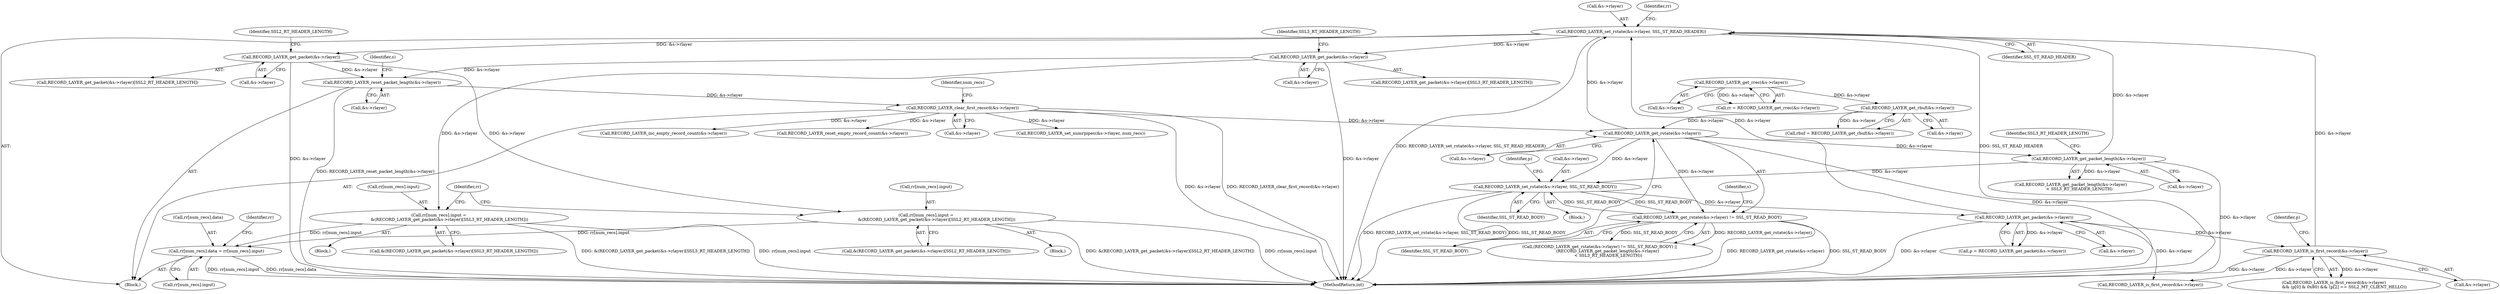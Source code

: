digraph "0_openssl_4ad93618d26a3ea23d36ad5498ff4f59eff3a4d2_1@pointer" {
"1000665" [label="(Call,rr[num_recs].data = rr[num_recs].input)"];
"1000635" [label="(Call,rr[num_recs].input =\n                &(RECORD_LAYER_get_packet(&s->rlayer)[SSL3_RT_HEADER_LENGTH]))"];
"1000643" [label="(Call,RECORD_LAYER_get_packet(&s->rlayer))"];
"1000604" [label="(Call,RECORD_LAYER_set_rstate(&s->rlayer, SSL_ST_READ_HEADER))"];
"1000200" [label="(Call,RECORD_LAYER_get_rstate(&s->rlayer))"];
"1000701" [label="(Call,RECORD_LAYER_clear_first_record(&s->rlayer))"];
"1000696" [label="(Call,RECORD_LAYER_reset_packet_length(&s->rlayer))"];
"1000627" [label="(Call,RECORD_LAYER_get_packet(&s->rlayer))"];
"1000173" [label="(Call,RECORD_LAYER_get_rbuf(&s->rlayer))"];
"1000166" [label="(Call,RECORD_LAYER_get_rrec(&s->rlayer))"];
"1000253" [label="(Call,RECORD_LAYER_is_first_record(&s->rlayer))"];
"1000242" [label="(Call,RECORD_LAYER_get_packet(&s->rlayer))"];
"1000234" [label="(Call,RECORD_LAYER_set_rstate(&s->rlayer, SSL_ST_READ_BODY))"];
"1000207" [label="(Call,RECORD_LAYER_get_packet_length(&s->rlayer))"];
"1000199" [label="(Call,RECORD_LAYER_get_rstate(&s->rlayer) != SSL_ST_READ_BODY)"];
"1000619" [label="(Call,rr[num_recs].input =\n                &(RECORD_LAYER_get_packet(&s->rlayer)[SSL2_RT_HEADER_LENGTH]))"];
"1000205" [label="(Identifier,SSL_ST_READ_BODY)"];
"1000201" [label="(Call,&s->rlayer)"];
"1000254" [label="(Call,&s->rlayer)"];
"1000671" [label="(Call,rr[num_recs].input)"];
"1000609" [label="(Identifier,SSL_ST_READ_HEADER)"];
"1000234" [label="(Call,RECORD_LAYER_set_rstate(&s->rlayer, SSL_ST_READ_BODY))"];
"1000702" [label="(Call,&s->rlayer)"];
"1000261" [label="(Identifier,p)"];
"1000701" [label="(Call,RECORD_LAYER_clear_first_record(&s->rlayer))"];
"1000208" [label="(Call,&s->rlayer)"];
"1000618" [label="(Block,)"];
"1000666" [label="(Call,rr[num_recs].data)"];
"1000196" [label="(Block,)"];
"1000253" [label="(Call,RECORD_LAYER_is_first_record(&s->rlayer))"];
"1000605" [label="(Call,&s->rlayer)"];
"1000604" [label="(Call,RECORD_LAYER_set_rstate(&s->rlayer, SSL_ST_READ_HEADER))"];
"1000174" [label="(Call,&s->rlayer)"];
"1000171" [label="(Call,rbuf = RECORD_LAYER_get_rbuf(&s->rlayer))"];
"1000166" [label="(Call,RECORD_LAYER_get_rrec(&s->rlayer))"];
"1000679" [label="(Identifier,rr)"];
"1001197" [label="(MethodReturn,int)"];
"1000206" [label="(Call,RECORD_LAYER_get_packet_length(&s->rlayer)\n             < SSL3_RT_HEADER_LENGTH)"];
"1000625" [label="(Call,&(RECORD_LAYER_get_packet(&s->rlayer)[SSL2_RT_HEADER_LENGTH]))"];
"1000241" [label="(Identifier,p)"];
"1000627" [label="(Call,RECORD_LAYER_get_packet(&s->rlayer))"];
"1000239" [label="(Identifier,SSL_ST_READ_BODY)"];
"1000704" [label="(Identifier,s)"];
"1000252" [label="(Call,RECORD_LAYER_is_first_record(&s->rlayer)\n                && (p[0] & 0x80) && (p[2] == SSL2_MT_CLIENT_HELLO))"];
"1000200" [label="(Call,RECORD_LAYER_get_rstate(&s->rlayer))"];
"1000636" [label="(Call,rr[num_recs].input)"];
"1001181" [label="(Call,RECORD_LAYER_set_numrpipes(&s->rlayer, num_recs))"];
"1000235" [label="(Call,&s->rlayer)"];
"1000213" [label="(Block,)"];
"1000642" [label="(Call,RECORD_LAYER_get_packet(&s->rlayer)[SSL3_RT_HEADER_LENGTH])"];
"1000628" [label="(Call,&s->rlayer)"];
"1000697" [label="(Call,&s->rlayer)"];
"1000240" [label="(Call,p = RECORD_LAYER_get_packet(&s->rlayer))"];
"1000641" [label="(Call,&(RECORD_LAYER_get_packet(&s->rlayer)[SSL3_RT_HEADER_LENGTH]))"];
"1000620" [label="(Call,rr[num_recs].input)"];
"1001153" [label="(Call,RECORD_LAYER_inc_empty_record_count(&s->rlayer))"];
"1000635" [label="(Call,rr[num_recs].input =\n                &(RECORD_LAYER_get_packet(&s->rlayer)[SSL3_RT_HEADER_LENGTH]))"];
"1000243" [label="(Call,&s->rlayer)"];
"1000708" [label="(Identifier,num_recs)"];
"1000242" [label="(Call,RECORD_LAYER_get_packet(&s->rlayer))"];
"1000614" [label="(Identifier,rr)"];
"1000164" [label="(Call,rr = RECORD_LAYER_get_rrec(&s->rlayer))"];
"1000173" [label="(Call,RECORD_LAYER_get_rbuf(&s->rlayer))"];
"1000619" [label="(Call,rr[num_recs].input =\n                &(RECORD_LAYER_get_packet(&s->rlayer)[SSL2_RT_HEADER_LENGTH]))"];
"1000634" [label="(Block,)"];
"1000212" [label="(Identifier,SSL3_RT_HEADER_LENGTH)"];
"1000207" [label="(Call,RECORD_LAYER_get_packet_length(&s->rlayer))"];
"1000696" [label="(Call,RECORD_LAYER_reset_packet_length(&s->rlayer))"];
"1000455" [label="(Call,RECORD_LAYER_is_first_record(&s->rlayer))"];
"1000643" [label="(Call,RECORD_LAYER_get_packet(&s->rlayer))"];
"1000648" [label="(Identifier,SSL3_RT_HEADER_LENGTH)"];
"1000199" [label="(Call,RECORD_LAYER_get_rstate(&s->rlayer) != SSL_ST_READ_BODY)"];
"1000644" [label="(Call,&s->rlayer)"];
"1000198" [label="(Call,(RECORD_LAYER_get_rstate(&s->rlayer) != SSL_ST_READ_BODY) ||\n            (RECORD_LAYER_get_packet_length(&s->rlayer)\n             < SSL3_RT_HEADER_LENGTH))"];
"1000632" [label="(Identifier,SSL2_RT_HEADER_LENGTH)"];
"1000665" [label="(Call,rr[num_recs].data = rr[num_recs].input)"];
"1000653" [label="(Identifier,rr)"];
"1001176" [label="(Call,RECORD_LAYER_reset_empty_record_count(&s->rlayer))"];
"1000210" [label="(Identifier,s)"];
"1000626" [label="(Call,RECORD_LAYER_get_packet(&s->rlayer)[SSL2_RT_HEADER_LENGTH])"];
"1000167" [label="(Call,&s->rlayer)"];
"1000665" -> "1000196"  [label="AST: "];
"1000665" -> "1000671"  [label="CFG: "];
"1000666" -> "1000665"  [label="AST: "];
"1000671" -> "1000665"  [label="AST: "];
"1000679" -> "1000665"  [label="CFG: "];
"1000665" -> "1001197"  [label="DDG: rr[num_recs].input"];
"1000665" -> "1001197"  [label="DDG: rr[num_recs].data"];
"1000635" -> "1000665"  [label="DDG: rr[num_recs].input"];
"1000619" -> "1000665"  [label="DDG: rr[num_recs].input"];
"1000635" -> "1000634"  [label="AST: "];
"1000635" -> "1000641"  [label="CFG: "];
"1000636" -> "1000635"  [label="AST: "];
"1000641" -> "1000635"  [label="AST: "];
"1000653" -> "1000635"  [label="CFG: "];
"1000635" -> "1001197"  [label="DDG: &(RECORD_LAYER_get_packet(&s->rlayer)[SSL3_RT_HEADER_LENGTH])"];
"1000635" -> "1001197"  [label="DDG: rr[num_recs].input"];
"1000643" -> "1000635"  [label="DDG: &s->rlayer"];
"1000643" -> "1000642"  [label="AST: "];
"1000643" -> "1000644"  [label="CFG: "];
"1000644" -> "1000643"  [label="AST: "];
"1000648" -> "1000643"  [label="CFG: "];
"1000643" -> "1001197"  [label="DDG: &s->rlayer"];
"1000604" -> "1000643"  [label="DDG: &s->rlayer"];
"1000643" -> "1000696"  [label="DDG: &s->rlayer"];
"1000604" -> "1000196"  [label="AST: "];
"1000604" -> "1000609"  [label="CFG: "];
"1000605" -> "1000604"  [label="AST: "];
"1000609" -> "1000604"  [label="AST: "];
"1000614" -> "1000604"  [label="CFG: "];
"1000604" -> "1001197"  [label="DDG: RECORD_LAYER_set_rstate(&s->rlayer, SSL_ST_READ_HEADER)"];
"1000604" -> "1001197"  [label="DDG: SSL_ST_READ_HEADER"];
"1000200" -> "1000604"  [label="DDG: &s->rlayer"];
"1000253" -> "1000604"  [label="DDG: &s->rlayer"];
"1000207" -> "1000604"  [label="DDG: &s->rlayer"];
"1000242" -> "1000604"  [label="DDG: &s->rlayer"];
"1000604" -> "1000627"  [label="DDG: &s->rlayer"];
"1000200" -> "1000199"  [label="AST: "];
"1000200" -> "1000201"  [label="CFG: "];
"1000201" -> "1000200"  [label="AST: "];
"1000205" -> "1000200"  [label="CFG: "];
"1000200" -> "1001197"  [label="DDG: &s->rlayer"];
"1000200" -> "1000199"  [label="DDG: &s->rlayer"];
"1000701" -> "1000200"  [label="DDG: &s->rlayer"];
"1000173" -> "1000200"  [label="DDG: &s->rlayer"];
"1000200" -> "1000207"  [label="DDG: &s->rlayer"];
"1000200" -> "1000234"  [label="DDG: &s->rlayer"];
"1000701" -> "1000196"  [label="AST: "];
"1000701" -> "1000702"  [label="CFG: "];
"1000702" -> "1000701"  [label="AST: "];
"1000708" -> "1000701"  [label="CFG: "];
"1000701" -> "1001197"  [label="DDG: RECORD_LAYER_clear_first_record(&s->rlayer)"];
"1000701" -> "1001197"  [label="DDG: &s->rlayer"];
"1000696" -> "1000701"  [label="DDG: &s->rlayer"];
"1000701" -> "1001153"  [label="DDG: &s->rlayer"];
"1000701" -> "1001176"  [label="DDG: &s->rlayer"];
"1000701" -> "1001181"  [label="DDG: &s->rlayer"];
"1000696" -> "1000196"  [label="AST: "];
"1000696" -> "1000697"  [label="CFG: "];
"1000697" -> "1000696"  [label="AST: "];
"1000704" -> "1000696"  [label="CFG: "];
"1000696" -> "1001197"  [label="DDG: RECORD_LAYER_reset_packet_length(&s->rlayer)"];
"1000627" -> "1000696"  [label="DDG: &s->rlayer"];
"1000627" -> "1000626"  [label="AST: "];
"1000627" -> "1000628"  [label="CFG: "];
"1000628" -> "1000627"  [label="AST: "];
"1000632" -> "1000627"  [label="CFG: "];
"1000627" -> "1001197"  [label="DDG: &s->rlayer"];
"1000627" -> "1000619"  [label="DDG: &s->rlayer"];
"1000173" -> "1000171"  [label="AST: "];
"1000173" -> "1000174"  [label="CFG: "];
"1000174" -> "1000173"  [label="AST: "];
"1000171" -> "1000173"  [label="CFG: "];
"1000173" -> "1000171"  [label="DDG: &s->rlayer"];
"1000166" -> "1000173"  [label="DDG: &s->rlayer"];
"1000166" -> "1000164"  [label="AST: "];
"1000166" -> "1000167"  [label="CFG: "];
"1000167" -> "1000166"  [label="AST: "];
"1000164" -> "1000166"  [label="CFG: "];
"1000166" -> "1000164"  [label="DDG: &s->rlayer"];
"1000253" -> "1000252"  [label="AST: "];
"1000253" -> "1000254"  [label="CFG: "];
"1000254" -> "1000253"  [label="AST: "];
"1000261" -> "1000253"  [label="CFG: "];
"1000252" -> "1000253"  [label="CFG: "];
"1000253" -> "1001197"  [label="DDG: &s->rlayer"];
"1000253" -> "1000252"  [label="DDG: &s->rlayer"];
"1000242" -> "1000253"  [label="DDG: &s->rlayer"];
"1000253" -> "1000455"  [label="DDG: &s->rlayer"];
"1000242" -> "1000240"  [label="AST: "];
"1000242" -> "1000243"  [label="CFG: "];
"1000243" -> "1000242"  [label="AST: "];
"1000240" -> "1000242"  [label="CFG: "];
"1000242" -> "1001197"  [label="DDG: &s->rlayer"];
"1000242" -> "1000240"  [label="DDG: &s->rlayer"];
"1000234" -> "1000242"  [label="DDG: &s->rlayer"];
"1000242" -> "1000455"  [label="DDG: &s->rlayer"];
"1000234" -> "1000213"  [label="AST: "];
"1000234" -> "1000239"  [label="CFG: "];
"1000235" -> "1000234"  [label="AST: "];
"1000239" -> "1000234"  [label="AST: "];
"1000241" -> "1000234"  [label="CFG: "];
"1000234" -> "1001197"  [label="DDG: SSL_ST_READ_BODY"];
"1000234" -> "1001197"  [label="DDG: RECORD_LAYER_set_rstate(&s->rlayer, SSL_ST_READ_BODY)"];
"1000234" -> "1000199"  [label="DDG: SSL_ST_READ_BODY"];
"1000207" -> "1000234"  [label="DDG: &s->rlayer"];
"1000199" -> "1000234"  [label="DDG: SSL_ST_READ_BODY"];
"1000207" -> "1000206"  [label="AST: "];
"1000207" -> "1000208"  [label="CFG: "];
"1000208" -> "1000207"  [label="AST: "];
"1000212" -> "1000207"  [label="CFG: "];
"1000207" -> "1001197"  [label="DDG: &s->rlayer"];
"1000207" -> "1000206"  [label="DDG: &s->rlayer"];
"1000199" -> "1000198"  [label="AST: "];
"1000199" -> "1000205"  [label="CFG: "];
"1000205" -> "1000199"  [label="AST: "];
"1000210" -> "1000199"  [label="CFG: "];
"1000198" -> "1000199"  [label="CFG: "];
"1000199" -> "1001197"  [label="DDG: RECORD_LAYER_get_rstate(&s->rlayer)"];
"1000199" -> "1001197"  [label="DDG: SSL_ST_READ_BODY"];
"1000199" -> "1000198"  [label="DDG: RECORD_LAYER_get_rstate(&s->rlayer)"];
"1000199" -> "1000198"  [label="DDG: SSL_ST_READ_BODY"];
"1000619" -> "1000618"  [label="AST: "];
"1000619" -> "1000625"  [label="CFG: "];
"1000620" -> "1000619"  [label="AST: "];
"1000625" -> "1000619"  [label="AST: "];
"1000653" -> "1000619"  [label="CFG: "];
"1000619" -> "1001197"  [label="DDG: &(RECORD_LAYER_get_packet(&s->rlayer)[SSL2_RT_HEADER_LENGTH])"];
"1000619" -> "1001197"  [label="DDG: rr[num_recs].input"];
}
